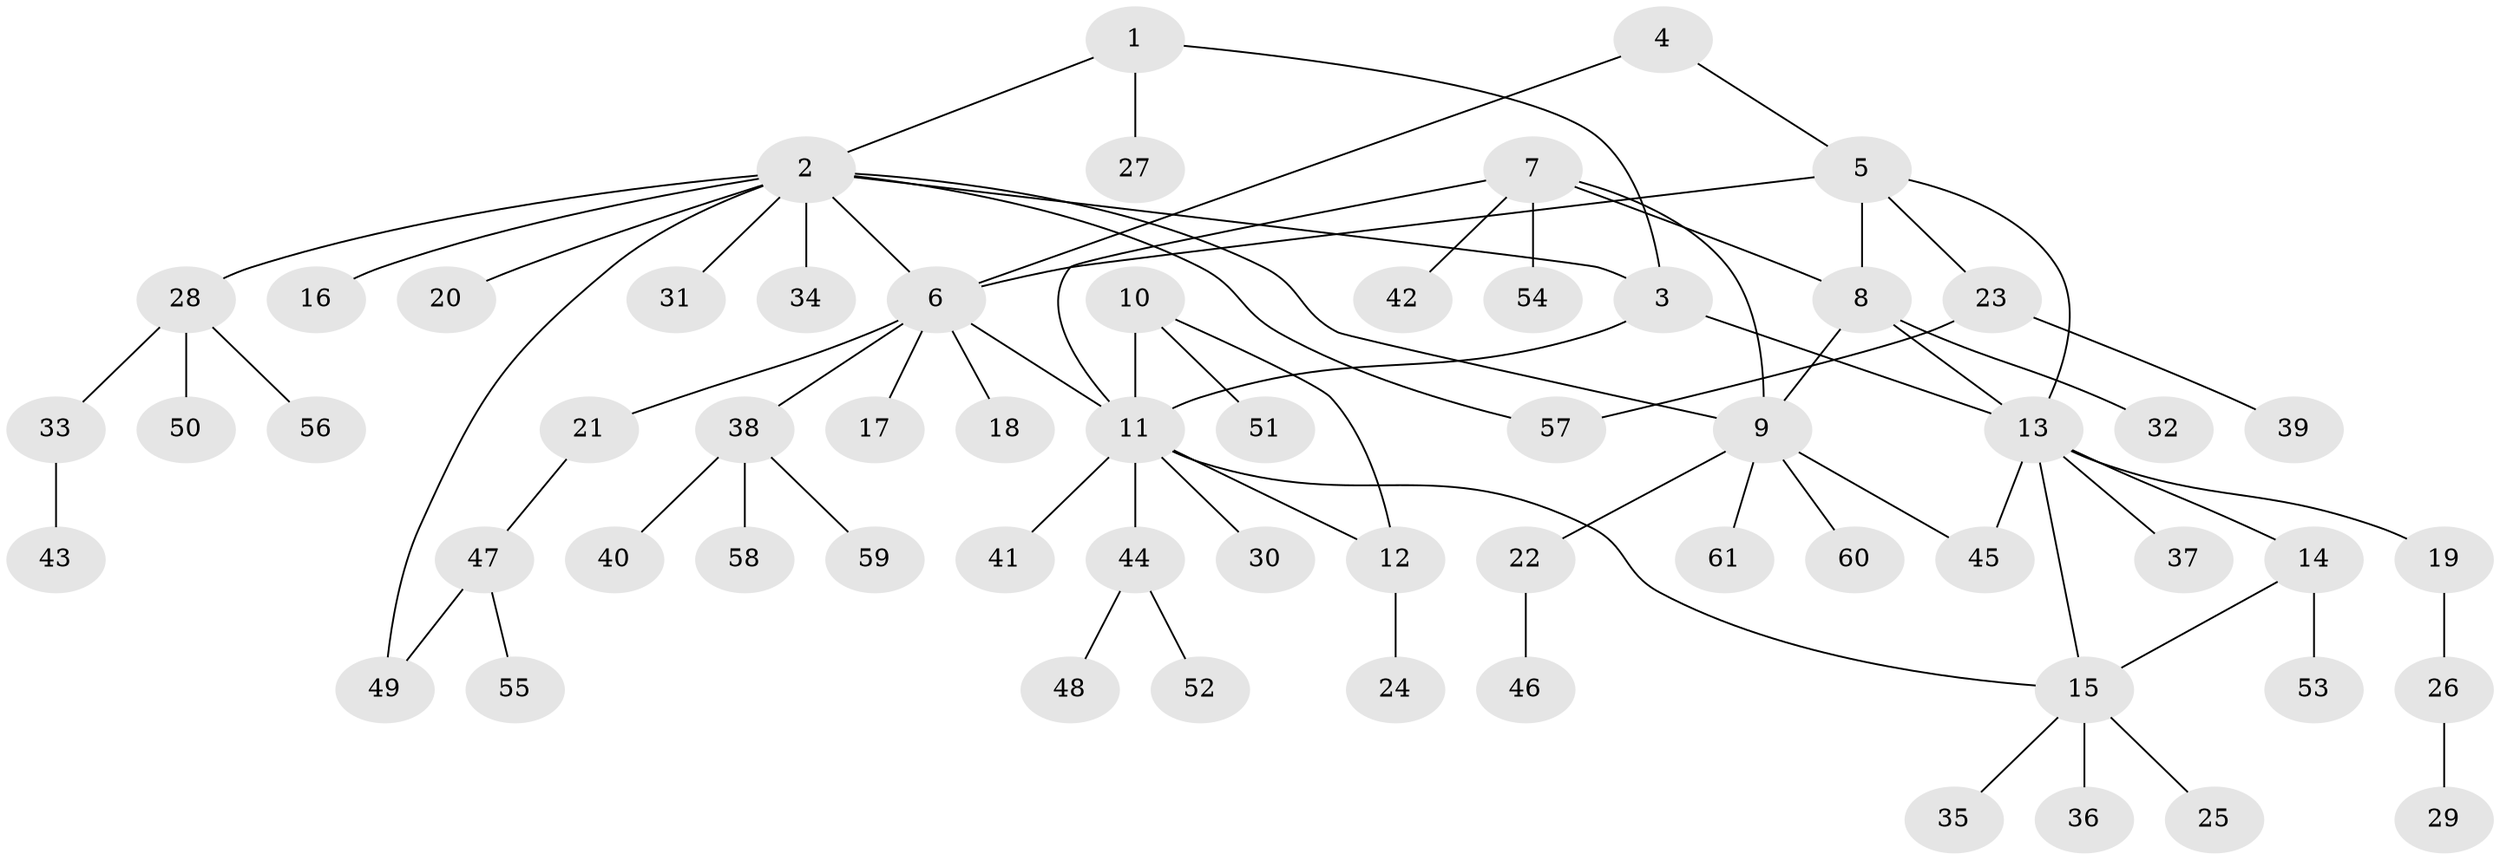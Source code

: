 // Generated by graph-tools (version 1.1) at 2025/02/03/09/25 03:02:34]
// undirected, 61 vertices, 74 edges
graph export_dot {
graph [start="1"]
  node [color=gray90,style=filled];
  1;
  2;
  3;
  4;
  5;
  6;
  7;
  8;
  9;
  10;
  11;
  12;
  13;
  14;
  15;
  16;
  17;
  18;
  19;
  20;
  21;
  22;
  23;
  24;
  25;
  26;
  27;
  28;
  29;
  30;
  31;
  32;
  33;
  34;
  35;
  36;
  37;
  38;
  39;
  40;
  41;
  42;
  43;
  44;
  45;
  46;
  47;
  48;
  49;
  50;
  51;
  52;
  53;
  54;
  55;
  56;
  57;
  58;
  59;
  60;
  61;
  1 -- 2;
  1 -- 3;
  1 -- 27;
  2 -- 3;
  2 -- 6;
  2 -- 9;
  2 -- 16;
  2 -- 20;
  2 -- 28;
  2 -- 31;
  2 -- 34;
  2 -- 49;
  2 -- 57;
  3 -- 11;
  3 -- 13;
  4 -- 5;
  4 -- 6;
  5 -- 6;
  5 -- 8;
  5 -- 13;
  5 -- 23;
  6 -- 11;
  6 -- 17;
  6 -- 18;
  6 -- 21;
  6 -- 38;
  7 -- 8;
  7 -- 9;
  7 -- 11;
  7 -- 42;
  7 -- 54;
  8 -- 9;
  8 -- 13;
  8 -- 32;
  9 -- 22;
  9 -- 45;
  9 -- 60;
  9 -- 61;
  10 -- 11;
  10 -- 12;
  10 -- 51;
  11 -- 12;
  11 -- 15;
  11 -- 30;
  11 -- 41;
  11 -- 44;
  12 -- 24;
  13 -- 14;
  13 -- 15;
  13 -- 19;
  13 -- 37;
  13 -- 45;
  14 -- 15;
  14 -- 53;
  15 -- 25;
  15 -- 35;
  15 -- 36;
  19 -- 26;
  21 -- 47;
  22 -- 46;
  23 -- 39;
  23 -- 57;
  26 -- 29;
  28 -- 33;
  28 -- 50;
  28 -- 56;
  33 -- 43;
  38 -- 40;
  38 -- 58;
  38 -- 59;
  44 -- 48;
  44 -- 52;
  47 -- 49;
  47 -- 55;
}
